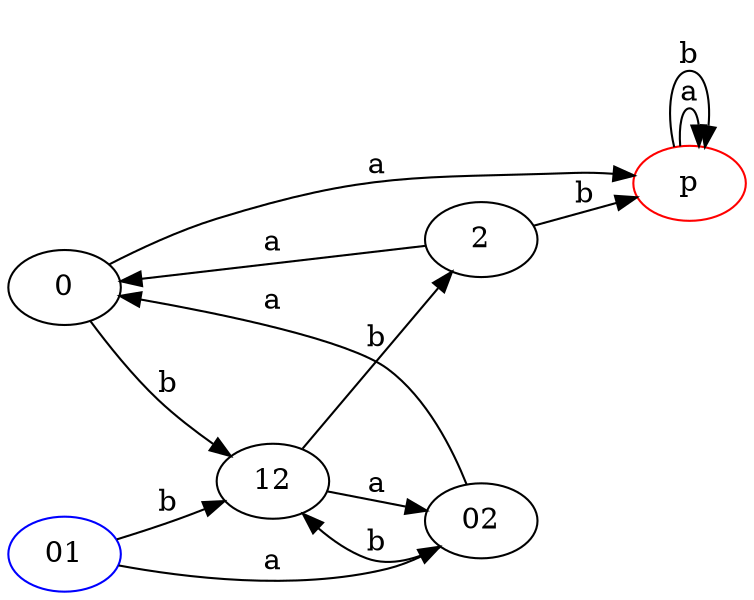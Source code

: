 digraph {
	rankdir=LR
	p [color=red]
	p -> p [label=a]
	p -> p [label=b]
	02
	02 -> 12 [label=b]
	02 -> 0 [label=a]
	2
	2 -> 0 [label=a]
	2 -> p [label=b]
	0
	0 -> 12 [label=b]
	0 -> p [label=a]
	01 [color=blue]
	01 -> 12 [label=b]
	01 -> 02 [label=a]
	12
	12 -> 02 [label=a]
	12 -> 2 [label=b]
}
